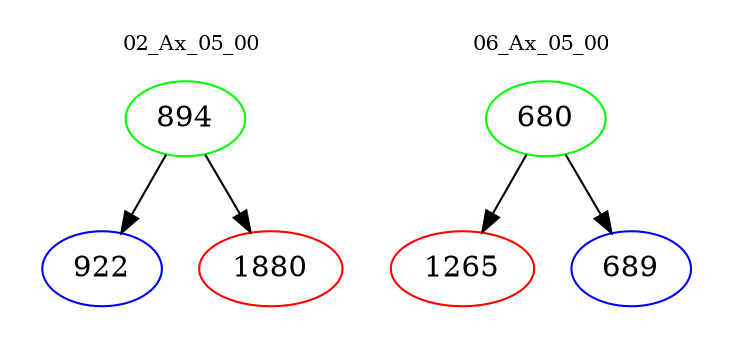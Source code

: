 digraph{
subgraph cluster_0 {
color = white
label = "02_Ax_05_00";
fontsize=10;
T0_894 [label="894", color="green"]
T0_894 -> T0_922 [color="black"]
T0_922 [label="922", color="blue"]
T0_894 -> T0_1880 [color="black"]
T0_1880 [label="1880", color="red"]
}
subgraph cluster_1 {
color = white
label = "06_Ax_05_00";
fontsize=10;
T1_680 [label="680", color="green"]
T1_680 -> T1_1265 [color="black"]
T1_1265 [label="1265", color="red"]
T1_680 -> T1_689 [color="black"]
T1_689 [label="689", color="blue"]
}
}
